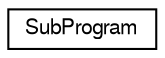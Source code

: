 digraph "Graphical Class Hierarchy"
{
  edge [fontname="FreeSans",fontsize="10",labelfontname="FreeSans",labelfontsize="10"];
  node [fontname="FreeSans",fontsize="10",shape=record];
  rankdir="LR";
  Node0 [label="SubProgram",height=0.2,width=0.4,color="black", fillcolor="white", style="filled",URL="$structSubProgram.html"];
}
